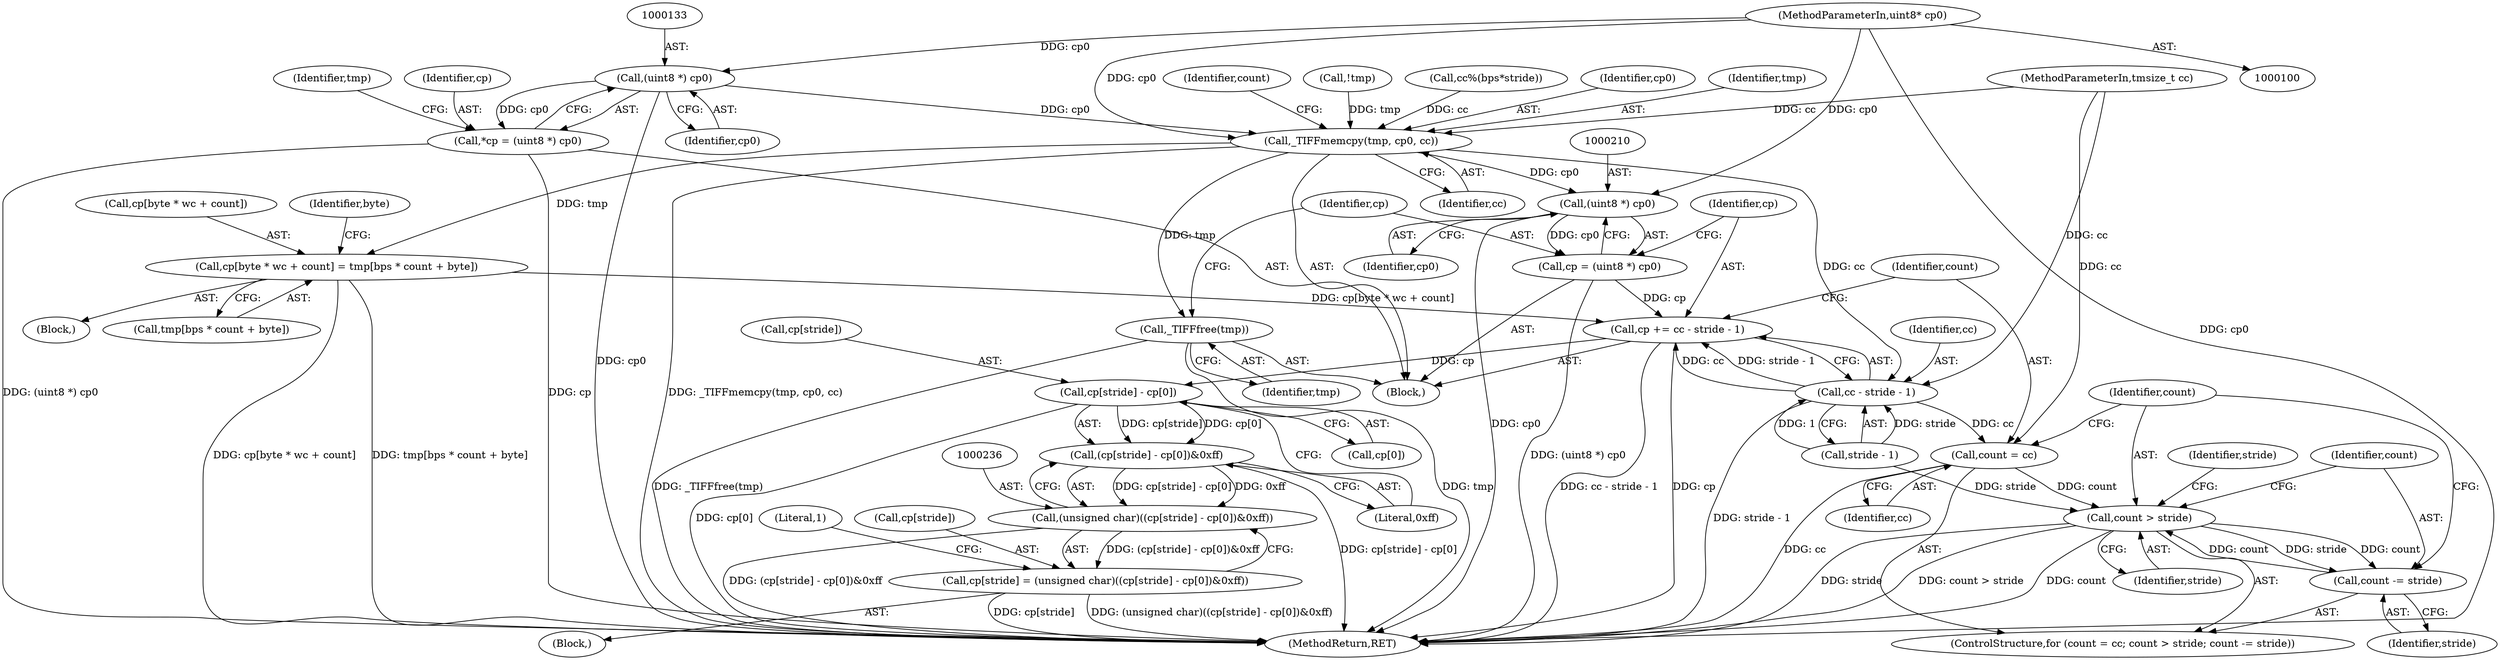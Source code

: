 digraph "0_libtiff_3ca657a8793dd011bf869695d72ad31c779c3cc1_4@pointer" {
"1000132" [label="(Call,(uint8 *) cp0)"];
"1000102" [label="(MethodParameterIn,uint8* cp0)"];
"1000130" [label="(Call,*cp = (uint8 *) cp0)"];
"1000165" [label="(Call,_TIFFmemcpy(tmp, cp0, cc))"];
"1000190" [label="(Call,cp[byte * wc + count] = tmp[bps * count + byte])"];
"1000212" [label="(Call,cp += cc - stride - 1)"];
"1000238" [label="(Call,cp[stride] - cp[0])"];
"1000237" [label="(Call,(cp[stride] - cp[0])&0xff)"];
"1000235" [label="(Call,(unsigned char)((cp[stride] - cp[0])&0xff))"];
"1000231" [label="(Call,cp[stride] = (unsigned char)((cp[stride] - cp[0])&0xff))"];
"1000205" [label="(Call,_TIFFfree(tmp))"];
"1000209" [label="(Call,(uint8 *) cp0)"];
"1000207" [label="(Call,cp = (uint8 *) cp0)"];
"1000214" [label="(Call,cc - stride - 1)"];
"1000220" [label="(Call,count = cc)"];
"1000223" [label="(Call,count > stride)"];
"1000226" [label="(Call,count -= stride)"];
"1000238" [label="(Call,cp[stride] - cp[0])"];
"1000161" [label="(Call,!tmp)"];
"1000225" [label="(Identifier,stride)"];
"1000227" [label="(Identifier,count)"];
"1000165" [label="(Call,_TIFFmemcpy(tmp, cp0, cc))"];
"1000191" [label="(Call,cp[byte * wc + count])"];
"1000239" [label="(Call,cp[stride])"];
"1000104" [label="(Block,)"];
"1000229" [label="(Block,)"];
"1000232" [label="(Call,cp[stride])"];
"1000213" [label="(Identifier,cp)"];
"1000216" [label="(Call,stride - 1)"];
"1000219" [label="(ControlStructure,for (count = cc; count > stride; count -= stride))"];
"1000223" [label="(Call,count > stride)"];
"1000245" [label="(Literal,0xff)"];
"1000198" [label="(Call,tmp[bps * count + byte])"];
"1000144" [label="(Call,cc%(bps*stride))"];
"1000228" [label="(Identifier,stride)"];
"1000220" [label="(Call,count = cc)"];
"1000224" [label="(Identifier,count)"];
"1000214" [label="(Call,cc - stride - 1)"];
"1000248" [label="(MethodReturn,RET)"];
"1000189" [label="(Block,)"];
"1000209" [label="(Call,(uint8 *) cp0)"];
"1000190" [label="(Call,cp[byte * wc + count] = tmp[bps * count + byte])"];
"1000205" [label="(Call,_TIFFfree(tmp))"];
"1000207" [label="(Call,cp = (uint8 *) cp0)"];
"1000221" [label="(Identifier,count)"];
"1000167" [label="(Identifier,cp0)"];
"1000188" [label="(Identifier,byte)"];
"1000103" [label="(MethodParameterIn,tmsize_t cc)"];
"1000235" [label="(Call,(unsigned char)((cp[stride] - cp[0])&0xff))"];
"1000211" [label="(Identifier,cp0)"];
"1000231" [label="(Call,cp[stride] = (unsigned char)((cp[stride] - cp[0])&0xff))"];
"1000226" [label="(Call,count -= stride)"];
"1000130" [label="(Call,*cp = (uint8 *) cp0)"];
"1000242" [label="(Call,cp[0])"];
"1000131" [label="(Identifier,cp)"];
"1000237" [label="(Call,(cp[stride] - cp[0])&0xff)"];
"1000134" [label="(Identifier,cp0)"];
"1000206" [label="(Identifier,tmp)"];
"1000132" [label="(Call,(uint8 *) cp0)"];
"1000208" [label="(Identifier,cp)"];
"1000102" [label="(MethodParameterIn,uint8* cp0)"];
"1000171" [label="(Identifier,count)"];
"1000215" [label="(Identifier,cc)"];
"1000230" [label="(Identifier,stride)"];
"1000168" [label="(Identifier,cc)"];
"1000247" [label="(Literal,1)"];
"1000166" [label="(Identifier,tmp)"];
"1000222" [label="(Identifier,cc)"];
"1000137" [label="(Identifier,tmp)"];
"1000212" [label="(Call,cp += cc - stride - 1)"];
"1000132" -> "1000130"  [label="AST: "];
"1000132" -> "1000134"  [label="CFG: "];
"1000133" -> "1000132"  [label="AST: "];
"1000134" -> "1000132"  [label="AST: "];
"1000130" -> "1000132"  [label="CFG: "];
"1000132" -> "1000248"  [label="DDG: cp0"];
"1000132" -> "1000130"  [label="DDG: cp0"];
"1000102" -> "1000132"  [label="DDG: cp0"];
"1000132" -> "1000165"  [label="DDG: cp0"];
"1000102" -> "1000100"  [label="AST: "];
"1000102" -> "1000248"  [label="DDG: cp0"];
"1000102" -> "1000165"  [label="DDG: cp0"];
"1000102" -> "1000209"  [label="DDG: cp0"];
"1000130" -> "1000104"  [label="AST: "];
"1000131" -> "1000130"  [label="AST: "];
"1000137" -> "1000130"  [label="CFG: "];
"1000130" -> "1000248"  [label="DDG: (uint8 *) cp0"];
"1000130" -> "1000248"  [label="DDG: cp"];
"1000165" -> "1000104"  [label="AST: "];
"1000165" -> "1000168"  [label="CFG: "];
"1000166" -> "1000165"  [label="AST: "];
"1000167" -> "1000165"  [label="AST: "];
"1000168" -> "1000165"  [label="AST: "];
"1000171" -> "1000165"  [label="CFG: "];
"1000165" -> "1000248"  [label="DDG: _TIFFmemcpy(tmp, cp0, cc)"];
"1000161" -> "1000165"  [label="DDG: tmp"];
"1000144" -> "1000165"  [label="DDG: cc"];
"1000103" -> "1000165"  [label="DDG: cc"];
"1000165" -> "1000190"  [label="DDG: tmp"];
"1000165" -> "1000205"  [label="DDG: tmp"];
"1000165" -> "1000209"  [label="DDG: cp0"];
"1000165" -> "1000214"  [label="DDG: cc"];
"1000190" -> "1000189"  [label="AST: "];
"1000190" -> "1000198"  [label="CFG: "];
"1000191" -> "1000190"  [label="AST: "];
"1000198" -> "1000190"  [label="AST: "];
"1000188" -> "1000190"  [label="CFG: "];
"1000190" -> "1000248"  [label="DDG: cp[byte * wc + count]"];
"1000190" -> "1000248"  [label="DDG: tmp[bps * count + byte]"];
"1000190" -> "1000212"  [label="DDG: cp[byte * wc + count]"];
"1000212" -> "1000104"  [label="AST: "];
"1000212" -> "1000214"  [label="CFG: "];
"1000213" -> "1000212"  [label="AST: "];
"1000214" -> "1000212"  [label="AST: "];
"1000221" -> "1000212"  [label="CFG: "];
"1000212" -> "1000248"  [label="DDG: cc - stride - 1"];
"1000212" -> "1000248"  [label="DDG: cp"];
"1000214" -> "1000212"  [label="DDG: cc"];
"1000214" -> "1000212"  [label="DDG: stride - 1"];
"1000207" -> "1000212"  [label="DDG: cp"];
"1000212" -> "1000238"  [label="DDG: cp"];
"1000238" -> "1000237"  [label="AST: "];
"1000238" -> "1000242"  [label="CFG: "];
"1000239" -> "1000238"  [label="AST: "];
"1000242" -> "1000238"  [label="AST: "];
"1000245" -> "1000238"  [label="CFG: "];
"1000238" -> "1000248"  [label="DDG: cp[0]"];
"1000238" -> "1000237"  [label="DDG: cp[stride]"];
"1000238" -> "1000237"  [label="DDG: cp[0]"];
"1000237" -> "1000235"  [label="AST: "];
"1000237" -> "1000245"  [label="CFG: "];
"1000245" -> "1000237"  [label="AST: "];
"1000235" -> "1000237"  [label="CFG: "];
"1000237" -> "1000248"  [label="DDG: cp[stride] - cp[0]"];
"1000237" -> "1000235"  [label="DDG: cp[stride] - cp[0]"];
"1000237" -> "1000235"  [label="DDG: 0xff"];
"1000235" -> "1000231"  [label="AST: "];
"1000236" -> "1000235"  [label="AST: "];
"1000231" -> "1000235"  [label="CFG: "];
"1000235" -> "1000248"  [label="DDG: (cp[stride] - cp[0])&0xff"];
"1000235" -> "1000231"  [label="DDG: (cp[stride] - cp[0])&0xff"];
"1000231" -> "1000229"  [label="AST: "];
"1000232" -> "1000231"  [label="AST: "];
"1000247" -> "1000231"  [label="CFG: "];
"1000231" -> "1000248"  [label="DDG: cp[stride]"];
"1000231" -> "1000248"  [label="DDG: (unsigned char)((cp[stride] - cp[0])&0xff)"];
"1000205" -> "1000104"  [label="AST: "];
"1000205" -> "1000206"  [label="CFG: "];
"1000206" -> "1000205"  [label="AST: "];
"1000208" -> "1000205"  [label="CFG: "];
"1000205" -> "1000248"  [label="DDG: _TIFFfree(tmp)"];
"1000205" -> "1000248"  [label="DDG: tmp"];
"1000209" -> "1000207"  [label="AST: "];
"1000209" -> "1000211"  [label="CFG: "];
"1000210" -> "1000209"  [label="AST: "];
"1000211" -> "1000209"  [label="AST: "];
"1000207" -> "1000209"  [label="CFG: "];
"1000209" -> "1000248"  [label="DDG: cp0"];
"1000209" -> "1000207"  [label="DDG: cp0"];
"1000207" -> "1000104"  [label="AST: "];
"1000208" -> "1000207"  [label="AST: "];
"1000213" -> "1000207"  [label="CFG: "];
"1000207" -> "1000248"  [label="DDG: (uint8 *) cp0"];
"1000214" -> "1000216"  [label="CFG: "];
"1000215" -> "1000214"  [label="AST: "];
"1000216" -> "1000214"  [label="AST: "];
"1000214" -> "1000248"  [label="DDG: stride - 1"];
"1000103" -> "1000214"  [label="DDG: cc"];
"1000216" -> "1000214"  [label="DDG: stride"];
"1000216" -> "1000214"  [label="DDG: 1"];
"1000214" -> "1000220"  [label="DDG: cc"];
"1000220" -> "1000219"  [label="AST: "];
"1000220" -> "1000222"  [label="CFG: "];
"1000221" -> "1000220"  [label="AST: "];
"1000222" -> "1000220"  [label="AST: "];
"1000224" -> "1000220"  [label="CFG: "];
"1000220" -> "1000248"  [label="DDG: cc"];
"1000103" -> "1000220"  [label="DDG: cc"];
"1000220" -> "1000223"  [label="DDG: count"];
"1000223" -> "1000219"  [label="AST: "];
"1000223" -> "1000225"  [label="CFG: "];
"1000224" -> "1000223"  [label="AST: "];
"1000225" -> "1000223"  [label="AST: "];
"1000227" -> "1000223"  [label="CFG: "];
"1000230" -> "1000223"  [label="CFG: "];
"1000223" -> "1000248"  [label="DDG: stride"];
"1000223" -> "1000248"  [label="DDG: count > stride"];
"1000223" -> "1000248"  [label="DDG: count"];
"1000226" -> "1000223"  [label="DDG: count"];
"1000216" -> "1000223"  [label="DDG: stride"];
"1000223" -> "1000226"  [label="DDG: stride"];
"1000223" -> "1000226"  [label="DDG: count"];
"1000226" -> "1000219"  [label="AST: "];
"1000226" -> "1000228"  [label="CFG: "];
"1000227" -> "1000226"  [label="AST: "];
"1000228" -> "1000226"  [label="AST: "];
"1000224" -> "1000226"  [label="CFG: "];
}
